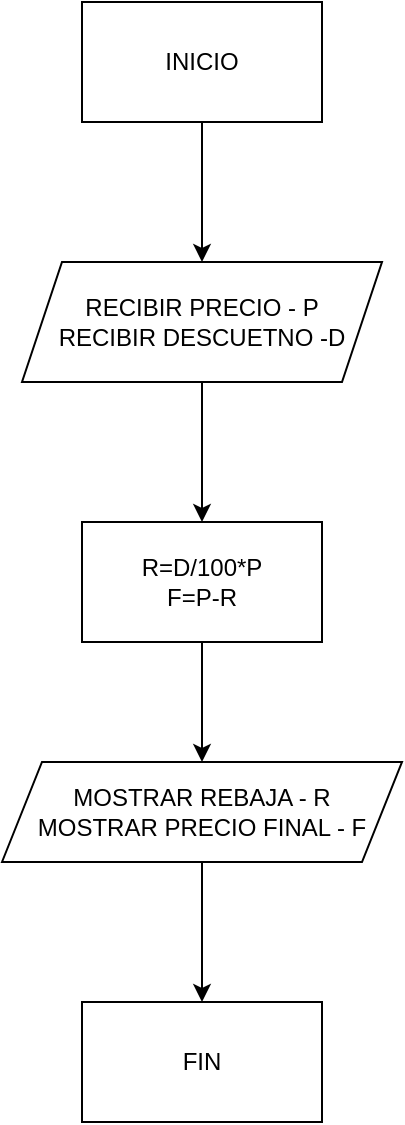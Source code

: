 <mxfile version="15.4.1" type="device"><diagram id="cRSS-ohiVjuzffEd7c7g" name="Page-1"><mxGraphModel dx="1422" dy="752" grid="1" gridSize="10" guides="1" tooltips="1" connect="1" arrows="1" fold="1" page="1" pageScale="1" pageWidth="827" pageHeight="1169" math="0" shadow="0"><root><mxCell id="0"/><mxCell id="1" parent="0"/><mxCell id="MwCFqYqKF1XrK2CCl9qA-6" style="edgeStyle=orthogonalEdgeStyle;rounded=0;orthogonalLoop=1;jettySize=auto;html=1;exitX=0.5;exitY=1;exitDx=0;exitDy=0;entryX=0.5;entryY=0;entryDx=0;entryDy=0;" edge="1" parent="1" source="MwCFqYqKF1XrK2CCl9qA-1" target="MwCFqYqKF1XrK2CCl9qA-2"><mxGeometry relative="1" as="geometry"/></mxCell><mxCell id="MwCFqYqKF1XrK2CCl9qA-1" value="INICIO" style="rounded=0;whiteSpace=wrap;html=1;" vertex="1" parent="1"><mxGeometry x="340" y="40" width="120" height="60" as="geometry"/></mxCell><mxCell id="MwCFqYqKF1XrK2CCl9qA-7" style="edgeStyle=orthogonalEdgeStyle;rounded=0;orthogonalLoop=1;jettySize=auto;html=1;exitX=0.5;exitY=1;exitDx=0;exitDy=0;entryX=0.5;entryY=0;entryDx=0;entryDy=0;" edge="1" parent="1" source="MwCFqYqKF1XrK2CCl9qA-2" target="MwCFqYqKF1XrK2CCl9qA-3"><mxGeometry relative="1" as="geometry"/></mxCell><mxCell id="MwCFqYqKF1XrK2CCl9qA-2" value="&lt;div&gt;RECIBIR PRECIO - P&lt;/div&gt;&lt;div&gt;RECIBIR DESCUETNO -D&lt;br&gt;&lt;/div&gt;" style="shape=parallelogram;perimeter=parallelogramPerimeter;whiteSpace=wrap;html=1;fixedSize=1;" vertex="1" parent="1"><mxGeometry x="310" y="170" width="180" height="60" as="geometry"/></mxCell><mxCell id="MwCFqYqKF1XrK2CCl9qA-8" style="edgeStyle=orthogonalEdgeStyle;rounded=0;orthogonalLoop=1;jettySize=auto;html=1;exitX=0.5;exitY=1;exitDx=0;exitDy=0;entryX=0.5;entryY=0;entryDx=0;entryDy=0;" edge="1" parent="1" source="MwCFqYqKF1XrK2CCl9qA-3" target="MwCFqYqKF1XrK2CCl9qA-4"><mxGeometry relative="1" as="geometry"/></mxCell><mxCell id="MwCFqYqKF1XrK2CCl9qA-3" value="&lt;div&gt;R=D/100*P&lt;/div&gt;&lt;div&gt;F=P-R&lt;br&gt;&lt;/div&gt;" style="rounded=0;whiteSpace=wrap;html=1;" vertex="1" parent="1"><mxGeometry x="340" y="300" width="120" height="60" as="geometry"/></mxCell><mxCell id="MwCFqYqKF1XrK2CCl9qA-9" style="edgeStyle=orthogonalEdgeStyle;rounded=0;orthogonalLoop=1;jettySize=auto;html=1;exitX=0.5;exitY=1;exitDx=0;exitDy=0;entryX=0.5;entryY=0;entryDx=0;entryDy=0;" edge="1" parent="1" source="MwCFqYqKF1XrK2CCl9qA-4" target="MwCFqYqKF1XrK2CCl9qA-5"><mxGeometry relative="1" as="geometry"/></mxCell><mxCell id="MwCFqYqKF1XrK2CCl9qA-4" value="&lt;div&gt;MOSTRAR REBAJA - R&lt;/div&gt;&lt;div&gt;MOSTRAR PRECIO FINAL - F&lt;br&gt;&lt;/div&gt;" style="shape=parallelogram;perimeter=parallelogramPerimeter;whiteSpace=wrap;html=1;fixedSize=1;" vertex="1" parent="1"><mxGeometry x="300" y="420" width="200" height="50" as="geometry"/></mxCell><mxCell id="MwCFqYqKF1XrK2CCl9qA-5" value="FIN" style="rounded=0;whiteSpace=wrap;html=1;" vertex="1" parent="1"><mxGeometry x="340" y="540" width="120" height="60" as="geometry"/></mxCell></root></mxGraphModel></diagram></mxfile>
